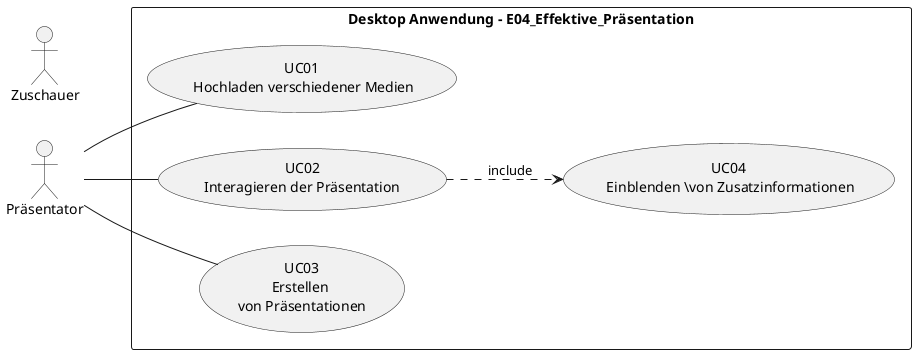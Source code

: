 @startuml use_case_diagram
left to right direction

' skin parameters for usecase with special stereotype
skinparam usecase<<unspezifiziert>> {
  BackgroundColor #eee
  BorderColor #gray
  StereotypeFontColor #gray
  StereotypeFontSize 10
}

actor Präsentator
actor Zuschauer

rectangle "Desktop Anwendung - E04_Effektive_Präsentation" {
  usecase "UC01\n Hochladen verschiedener Medien" as uc01 
  usecase "UC02\nInteragieren der Präsentation" as uc02
  usecase "UC03\nErstellen \nvon Präsentationen" as uc03
  usecase "UC04\n Einblenden \von Zusatzinformationen" as uc04

}

Präsentator -- uc01
Präsentator -- uc02
Präsentator -- uc03
uc02 .down.> uc04 : include

@enduml